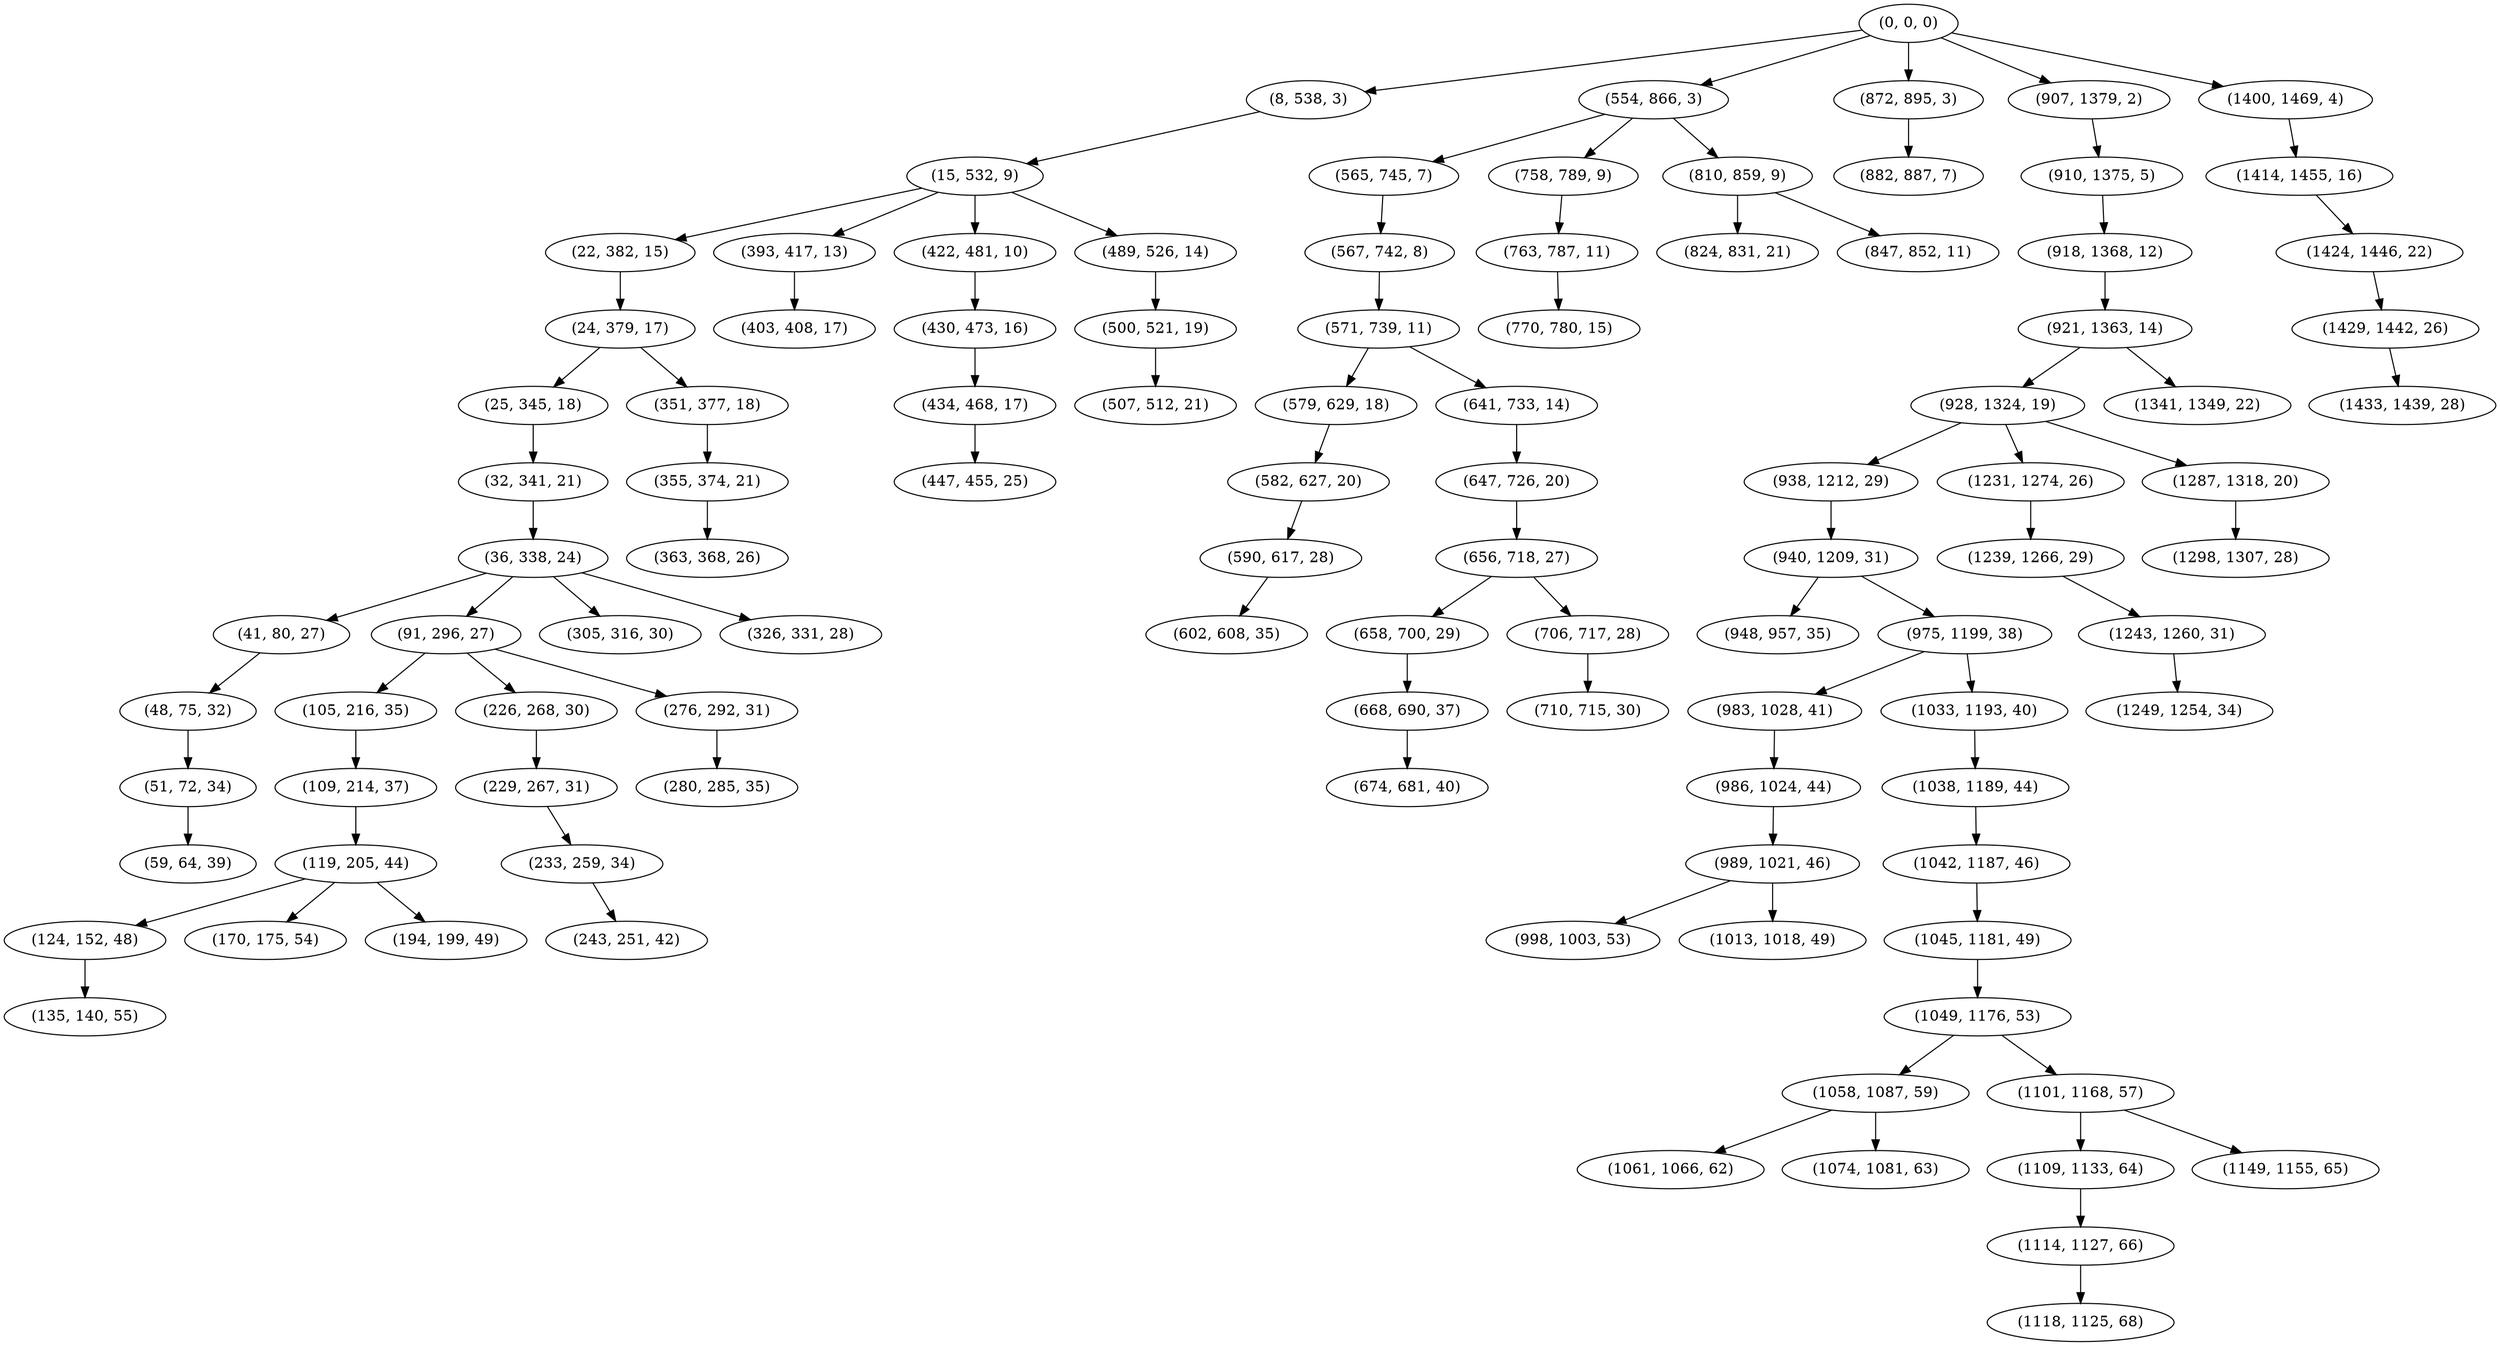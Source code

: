 digraph tree {
    "(0, 0, 0)";
    "(8, 538, 3)";
    "(15, 532, 9)";
    "(22, 382, 15)";
    "(24, 379, 17)";
    "(25, 345, 18)";
    "(32, 341, 21)";
    "(36, 338, 24)";
    "(41, 80, 27)";
    "(48, 75, 32)";
    "(51, 72, 34)";
    "(59, 64, 39)";
    "(91, 296, 27)";
    "(105, 216, 35)";
    "(109, 214, 37)";
    "(119, 205, 44)";
    "(124, 152, 48)";
    "(135, 140, 55)";
    "(170, 175, 54)";
    "(194, 199, 49)";
    "(226, 268, 30)";
    "(229, 267, 31)";
    "(233, 259, 34)";
    "(243, 251, 42)";
    "(276, 292, 31)";
    "(280, 285, 35)";
    "(305, 316, 30)";
    "(326, 331, 28)";
    "(351, 377, 18)";
    "(355, 374, 21)";
    "(363, 368, 26)";
    "(393, 417, 13)";
    "(403, 408, 17)";
    "(422, 481, 10)";
    "(430, 473, 16)";
    "(434, 468, 17)";
    "(447, 455, 25)";
    "(489, 526, 14)";
    "(500, 521, 19)";
    "(507, 512, 21)";
    "(554, 866, 3)";
    "(565, 745, 7)";
    "(567, 742, 8)";
    "(571, 739, 11)";
    "(579, 629, 18)";
    "(582, 627, 20)";
    "(590, 617, 28)";
    "(602, 608, 35)";
    "(641, 733, 14)";
    "(647, 726, 20)";
    "(656, 718, 27)";
    "(658, 700, 29)";
    "(668, 690, 37)";
    "(674, 681, 40)";
    "(706, 717, 28)";
    "(710, 715, 30)";
    "(758, 789, 9)";
    "(763, 787, 11)";
    "(770, 780, 15)";
    "(810, 859, 9)";
    "(824, 831, 21)";
    "(847, 852, 11)";
    "(872, 895, 3)";
    "(882, 887, 7)";
    "(907, 1379, 2)";
    "(910, 1375, 5)";
    "(918, 1368, 12)";
    "(921, 1363, 14)";
    "(928, 1324, 19)";
    "(938, 1212, 29)";
    "(940, 1209, 31)";
    "(948, 957, 35)";
    "(975, 1199, 38)";
    "(983, 1028, 41)";
    "(986, 1024, 44)";
    "(989, 1021, 46)";
    "(998, 1003, 53)";
    "(1013, 1018, 49)";
    "(1033, 1193, 40)";
    "(1038, 1189, 44)";
    "(1042, 1187, 46)";
    "(1045, 1181, 49)";
    "(1049, 1176, 53)";
    "(1058, 1087, 59)";
    "(1061, 1066, 62)";
    "(1074, 1081, 63)";
    "(1101, 1168, 57)";
    "(1109, 1133, 64)";
    "(1114, 1127, 66)";
    "(1118, 1125, 68)";
    "(1149, 1155, 65)";
    "(1231, 1274, 26)";
    "(1239, 1266, 29)";
    "(1243, 1260, 31)";
    "(1249, 1254, 34)";
    "(1287, 1318, 20)";
    "(1298, 1307, 28)";
    "(1341, 1349, 22)";
    "(1400, 1469, 4)";
    "(1414, 1455, 16)";
    "(1424, 1446, 22)";
    "(1429, 1442, 26)";
    "(1433, 1439, 28)";
    "(0, 0, 0)" -> "(8, 538, 3)";
    "(0, 0, 0)" -> "(554, 866, 3)";
    "(0, 0, 0)" -> "(872, 895, 3)";
    "(0, 0, 0)" -> "(907, 1379, 2)";
    "(0, 0, 0)" -> "(1400, 1469, 4)";
    "(8, 538, 3)" -> "(15, 532, 9)";
    "(15, 532, 9)" -> "(22, 382, 15)";
    "(15, 532, 9)" -> "(393, 417, 13)";
    "(15, 532, 9)" -> "(422, 481, 10)";
    "(15, 532, 9)" -> "(489, 526, 14)";
    "(22, 382, 15)" -> "(24, 379, 17)";
    "(24, 379, 17)" -> "(25, 345, 18)";
    "(24, 379, 17)" -> "(351, 377, 18)";
    "(25, 345, 18)" -> "(32, 341, 21)";
    "(32, 341, 21)" -> "(36, 338, 24)";
    "(36, 338, 24)" -> "(41, 80, 27)";
    "(36, 338, 24)" -> "(91, 296, 27)";
    "(36, 338, 24)" -> "(305, 316, 30)";
    "(36, 338, 24)" -> "(326, 331, 28)";
    "(41, 80, 27)" -> "(48, 75, 32)";
    "(48, 75, 32)" -> "(51, 72, 34)";
    "(51, 72, 34)" -> "(59, 64, 39)";
    "(91, 296, 27)" -> "(105, 216, 35)";
    "(91, 296, 27)" -> "(226, 268, 30)";
    "(91, 296, 27)" -> "(276, 292, 31)";
    "(105, 216, 35)" -> "(109, 214, 37)";
    "(109, 214, 37)" -> "(119, 205, 44)";
    "(119, 205, 44)" -> "(124, 152, 48)";
    "(119, 205, 44)" -> "(170, 175, 54)";
    "(119, 205, 44)" -> "(194, 199, 49)";
    "(124, 152, 48)" -> "(135, 140, 55)";
    "(226, 268, 30)" -> "(229, 267, 31)";
    "(229, 267, 31)" -> "(233, 259, 34)";
    "(233, 259, 34)" -> "(243, 251, 42)";
    "(276, 292, 31)" -> "(280, 285, 35)";
    "(351, 377, 18)" -> "(355, 374, 21)";
    "(355, 374, 21)" -> "(363, 368, 26)";
    "(393, 417, 13)" -> "(403, 408, 17)";
    "(422, 481, 10)" -> "(430, 473, 16)";
    "(430, 473, 16)" -> "(434, 468, 17)";
    "(434, 468, 17)" -> "(447, 455, 25)";
    "(489, 526, 14)" -> "(500, 521, 19)";
    "(500, 521, 19)" -> "(507, 512, 21)";
    "(554, 866, 3)" -> "(565, 745, 7)";
    "(554, 866, 3)" -> "(758, 789, 9)";
    "(554, 866, 3)" -> "(810, 859, 9)";
    "(565, 745, 7)" -> "(567, 742, 8)";
    "(567, 742, 8)" -> "(571, 739, 11)";
    "(571, 739, 11)" -> "(579, 629, 18)";
    "(571, 739, 11)" -> "(641, 733, 14)";
    "(579, 629, 18)" -> "(582, 627, 20)";
    "(582, 627, 20)" -> "(590, 617, 28)";
    "(590, 617, 28)" -> "(602, 608, 35)";
    "(641, 733, 14)" -> "(647, 726, 20)";
    "(647, 726, 20)" -> "(656, 718, 27)";
    "(656, 718, 27)" -> "(658, 700, 29)";
    "(656, 718, 27)" -> "(706, 717, 28)";
    "(658, 700, 29)" -> "(668, 690, 37)";
    "(668, 690, 37)" -> "(674, 681, 40)";
    "(706, 717, 28)" -> "(710, 715, 30)";
    "(758, 789, 9)" -> "(763, 787, 11)";
    "(763, 787, 11)" -> "(770, 780, 15)";
    "(810, 859, 9)" -> "(824, 831, 21)";
    "(810, 859, 9)" -> "(847, 852, 11)";
    "(872, 895, 3)" -> "(882, 887, 7)";
    "(907, 1379, 2)" -> "(910, 1375, 5)";
    "(910, 1375, 5)" -> "(918, 1368, 12)";
    "(918, 1368, 12)" -> "(921, 1363, 14)";
    "(921, 1363, 14)" -> "(928, 1324, 19)";
    "(921, 1363, 14)" -> "(1341, 1349, 22)";
    "(928, 1324, 19)" -> "(938, 1212, 29)";
    "(928, 1324, 19)" -> "(1231, 1274, 26)";
    "(928, 1324, 19)" -> "(1287, 1318, 20)";
    "(938, 1212, 29)" -> "(940, 1209, 31)";
    "(940, 1209, 31)" -> "(948, 957, 35)";
    "(940, 1209, 31)" -> "(975, 1199, 38)";
    "(975, 1199, 38)" -> "(983, 1028, 41)";
    "(975, 1199, 38)" -> "(1033, 1193, 40)";
    "(983, 1028, 41)" -> "(986, 1024, 44)";
    "(986, 1024, 44)" -> "(989, 1021, 46)";
    "(989, 1021, 46)" -> "(998, 1003, 53)";
    "(989, 1021, 46)" -> "(1013, 1018, 49)";
    "(1033, 1193, 40)" -> "(1038, 1189, 44)";
    "(1038, 1189, 44)" -> "(1042, 1187, 46)";
    "(1042, 1187, 46)" -> "(1045, 1181, 49)";
    "(1045, 1181, 49)" -> "(1049, 1176, 53)";
    "(1049, 1176, 53)" -> "(1058, 1087, 59)";
    "(1049, 1176, 53)" -> "(1101, 1168, 57)";
    "(1058, 1087, 59)" -> "(1061, 1066, 62)";
    "(1058, 1087, 59)" -> "(1074, 1081, 63)";
    "(1101, 1168, 57)" -> "(1109, 1133, 64)";
    "(1101, 1168, 57)" -> "(1149, 1155, 65)";
    "(1109, 1133, 64)" -> "(1114, 1127, 66)";
    "(1114, 1127, 66)" -> "(1118, 1125, 68)";
    "(1231, 1274, 26)" -> "(1239, 1266, 29)";
    "(1239, 1266, 29)" -> "(1243, 1260, 31)";
    "(1243, 1260, 31)" -> "(1249, 1254, 34)";
    "(1287, 1318, 20)" -> "(1298, 1307, 28)";
    "(1400, 1469, 4)" -> "(1414, 1455, 16)";
    "(1414, 1455, 16)" -> "(1424, 1446, 22)";
    "(1424, 1446, 22)" -> "(1429, 1442, 26)";
    "(1429, 1442, 26)" -> "(1433, 1439, 28)";
}
